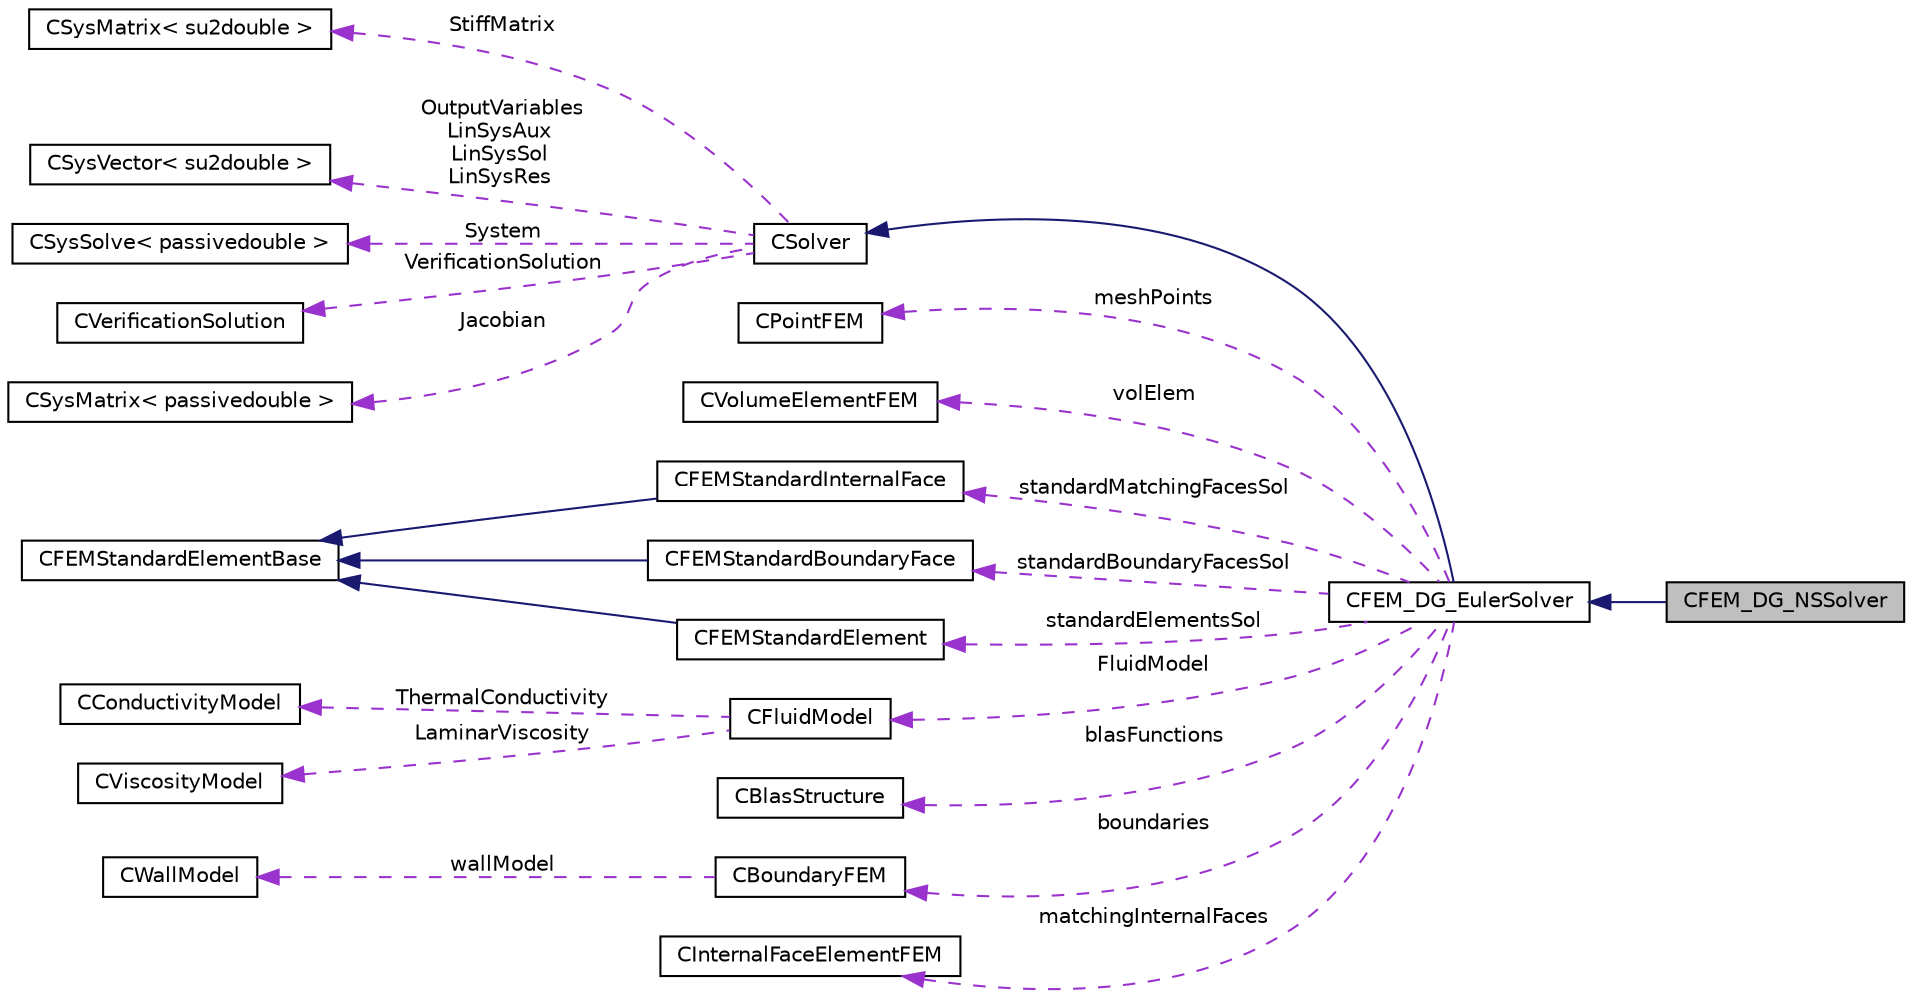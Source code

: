 digraph "CFEM_DG_NSSolver"
{
  edge [fontname="Helvetica",fontsize="10",labelfontname="Helvetica",labelfontsize="10"];
  node [fontname="Helvetica",fontsize="10",shape=record];
  rankdir="LR";
  Node3 [label="CFEM_DG_NSSolver",height=0.2,width=0.4,color="black", fillcolor="grey75", style="filled", fontcolor="black"];
  Node4 -> Node3 [dir="back",color="midnightblue",fontsize="10",style="solid",fontname="Helvetica"];
  Node4 [label="CFEM_DG_EulerSolver",height=0.2,width=0.4,color="black", fillcolor="white", style="filled",URL="$class_c_f_e_m___d_g___euler_solver.html",tooltip="Main class for defining the Euler Discontinuous Galerkin finite element flow solver. "];
  Node5 -> Node4 [dir="back",color="midnightblue",fontsize="10",style="solid",fontname="Helvetica"];
  Node5 [label="CSolver",height=0.2,width=0.4,color="black", fillcolor="white", style="filled",URL="$class_c_solver.html",tooltip="Main class for defining the PDE solution, it requires a child class for each particular solver (Euler..."];
  Node6 -> Node5 [dir="back",color="darkorchid3",fontsize="10",style="dashed",label=" StiffMatrix" ,fontname="Helvetica"];
  Node6 [label="CSysMatrix\< su2double \>",height=0.2,width=0.4,color="black", fillcolor="white", style="filled",URL="$class_c_sys_matrix.html"];
  Node7 -> Node5 [dir="back",color="darkorchid3",fontsize="10",style="dashed",label=" OutputVariables\nLinSysAux\nLinSysSol\nLinSysRes" ,fontname="Helvetica"];
  Node7 [label="CSysVector\< su2double \>",height=0.2,width=0.4,color="black", fillcolor="white", style="filled",URL="$class_c_sys_vector.html"];
  Node8 -> Node5 [dir="back",color="darkorchid3",fontsize="10",style="dashed",label=" System" ,fontname="Helvetica"];
  Node8 [label="CSysSolve\< passivedouble \>",height=0.2,width=0.4,color="black", fillcolor="white", style="filled",URL="$class_c_sys_solve.html"];
  Node9 -> Node5 [dir="back",color="darkorchid3",fontsize="10",style="dashed",label=" VerificationSolution" ,fontname="Helvetica"];
  Node9 [label="CVerificationSolution",height=0.2,width=0.4,color="black", fillcolor="white", style="filled",URL="$class_c_verification_solution.html",tooltip="Class for holding verification PDE solutions, e.g., phi = phi(x,y,z,t), used for initial conditions..."];
  Node10 -> Node5 [dir="back",color="darkorchid3",fontsize="10",style="dashed",label=" Jacobian" ,fontname="Helvetica"];
  Node10 [label="CSysMatrix\< passivedouble \>",height=0.2,width=0.4,color="black", fillcolor="white", style="filled",URL="$class_c_sys_matrix.html"];
  Node11 -> Node4 [dir="back",color="darkorchid3",fontsize="10",style="dashed",label=" meshPoints" ,fontname="Helvetica"];
  Node11 [label="CPointFEM",height=0.2,width=0.4,color="black", fillcolor="white", style="filled",URL="$class_c_point_f_e_m.html",tooltip="Class to a point for the FEM solver. "];
  Node12 -> Node4 [dir="back",color="darkorchid3",fontsize="10",style="dashed",label=" volElem" ,fontname="Helvetica"];
  Node12 [label="CVolumeElementFEM",height=0.2,width=0.4,color="black", fillcolor="white", style="filled",URL="$class_c_volume_element_f_e_m.html",tooltip="Class to store a volume element for the FEM solver. "];
  Node13 -> Node4 [dir="back",color="darkorchid3",fontsize="10",style="dashed",label=" standardMatchingFacesSol" ,fontname="Helvetica"];
  Node13 [label="CFEMStandardInternalFace",height=0.2,width=0.4,color="black", fillcolor="white", style="filled",URL="$class_c_f_e_m_standard_internal_face.html",tooltip="Class to define a FEM standard internal face. "];
  Node14 -> Node13 [dir="back",color="midnightblue",fontsize="10",style="solid",fontname="Helvetica"];
  Node14 [label="CFEMStandardElementBase",height=0.2,width=0.4,color="black", fillcolor="white", style="filled",URL="$class_c_f_e_m_standard_element_base.html",tooltip="Base class for a FEM standard element. "];
  Node15 -> Node4 [dir="back",color="darkorchid3",fontsize="10",style="dashed",label=" FluidModel" ,fontname="Helvetica"];
  Node15 [label="CFluidModel",height=0.2,width=0.4,color="black", fillcolor="white", style="filled",URL="$class_c_fluid_model.html",tooltip="Main class for defining the Thermo-Physical Model a child class for each particular Model (Ideal-Gas..."];
  Node16 -> Node15 [dir="back",color="darkorchid3",fontsize="10",style="dashed",label=" ThermalConductivity" ,fontname="Helvetica"];
  Node16 [label="CConductivityModel",height=0.2,width=0.4,color="black", fillcolor="white", style="filled",URL="$class_c_conductivity_model.html"];
  Node17 -> Node15 [dir="back",color="darkorchid3",fontsize="10",style="dashed",label=" LaminarViscosity" ,fontname="Helvetica"];
  Node17 [label="CViscosityModel",height=0.2,width=0.4,color="black", fillcolor="white", style="filled",URL="$class_c_viscosity_model.html",tooltip="Main class for defining the Transport-Physical Model a child class for each particular Model (Power l..."];
  Node18 -> Node4 [dir="back",color="darkorchid3",fontsize="10",style="dashed",label=" blasFunctions" ,fontname="Helvetica"];
  Node18 [label="CBlasStructure",height=0.2,width=0.4,color="black", fillcolor="white", style="filled",URL="$class_c_blas_structure.html",tooltip="Class, which serves as an interface to the BLAS functionalities needed. "];
  Node19 -> Node4 [dir="back",color="darkorchid3",fontsize="10",style="dashed",label=" boundaries" ,fontname="Helvetica"];
  Node19 [label="CBoundaryFEM",height=0.2,width=0.4,color="black", fillcolor="white", style="filled",URL="$class_c_boundary_f_e_m.html",tooltip="Class to store a boundary for the FEM solver. "];
  Node20 -> Node19 [dir="back",color="darkorchid3",fontsize="10",style="dashed",label=" wallModel" ,fontname="Helvetica"];
  Node20 [label="CWallModel",height=0.2,width=0.4,color="black", fillcolor="white", style="filled",URL="$class_c_wall_model.html",tooltip="Base class for defining the LES wall model. "];
  Node21 -> Node4 [dir="back",color="darkorchid3",fontsize="10",style="dashed",label=" standardBoundaryFacesSol" ,fontname="Helvetica"];
  Node21 [label="CFEMStandardBoundaryFace",height=0.2,width=0.4,color="black", fillcolor="white", style="filled",URL="$class_c_f_e_m_standard_boundary_face.html",tooltip="Class to define a FEM standard boundary face. "];
  Node14 -> Node21 [dir="back",color="midnightblue",fontsize="10",style="solid",fontname="Helvetica"];
  Node22 -> Node4 [dir="back",color="darkorchid3",fontsize="10",style="dashed",label=" standardElementsSol" ,fontname="Helvetica"];
  Node22 [label="CFEMStandardElement",height=0.2,width=0.4,color="black", fillcolor="white", style="filled",URL="$class_c_f_e_m_standard_element.html",tooltip="Class to define a FEM standard element. "];
  Node14 -> Node22 [dir="back",color="midnightblue",fontsize="10",style="solid",fontname="Helvetica"];
  Node23 -> Node4 [dir="back",color="darkorchid3",fontsize="10",style="dashed",label=" matchingInternalFaces" ,fontname="Helvetica"];
  Node23 [label="CInternalFaceElementFEM",height=0.2,width=0.4,color="black", fillcolor="white", style="filled",URL="$class_c_internal_face_element_f_e_m.html",tooltip="Class to store an internal face for the FEM solver. "];
}
